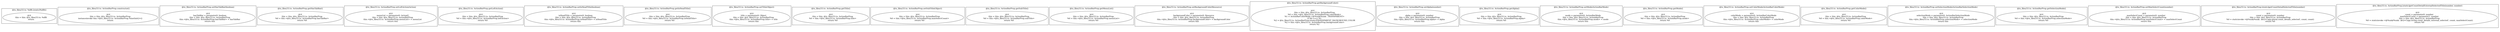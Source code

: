 digraph "33.ts" {
subgraph "cluster_@ts_files/33.ts: %dflt.[static]%dflt()" {
  label="@ts_files/33.ts: %dflt.[static]%dflt()";
  Node33220 [label="id:0
      this = this: @ts_files/33.ts: %dflt
      return"];
}
subgraph "cluster_@ts_files/33.ts: ActionBarProp.constructor()" {
  label="@ts_files/33.ts: ActionBarProp.constructor()";
  Node40860 [label="id:0
      this = this: @ts_files/33.ts: ActionBarProp
      instanceinvoke this.<@ts_files/33.ts: ActionBarProp.%instInit()>()
      return"];
}
subgraph "cluster_@ts_files/33.ts: ActionBarProp.setHasTabBar(boolean)" {
  label="@ts_files/33.ts: ActionBarProp.setHasTabBar(boolean)";
  Node47720 [label="id:0
      hasTabBar = parameter0: boolean
      this = this: @ts_files/33.ts: ActionBarProp
      this.<@ts_files/33.ts: ActionBarProp.hasTabBar> = hasTabBar
      return this"];
}
subgraph "cluster_@ts_files/33.ts: ActionBarProp.getHasTabBar()" {
  label="@ts_files/33.ts: ActionBarProp.getHasTabBar()";
  Node40240 [label="id:0
      this = this: @ts_files/33.ts: ActionBarProp
      %0 = this.<@ts_files/33.ts: ActionBarProp.hasTabBar>
      return %0"];
}
subgraph "cluster_@ts_files/33.ts: ActionBarProp.setLeftAction(Action)" {
  label="@ts_files/33.ts: ActionBarProp.setLeftAction(Action)";
  Node48030 [label="id:0
      leftAction = parameter0: Action
      this = this: @ts_files/33.ts: ActionBarProp
      this.<@ts_files/33.ts: ActionBarProp.leftAction> = leftAction
      return this"];
}
subgraph "cluster_@ts_files/33.ts: ActionBarProp.getLeftAction()" {
  label="@ts_files/33.ts: ActionBarProp.getLeftAction()";
  Node41850 [label="id:0
      this = this: @ts_files/33.ts: ActionBarProp
      %0 = this.<@ts_files/33.ts: ActionBarProp.leftAction>
      return %0"];
}
subgraph "cluster_@ts_files/33.ts: ActionBarProp.setIsHeadTitle(boolean)" {
  label="@ts_files/33.ts: ActionBarProp.setIsHeadTitle(boolean)";
  Node50040 [label="id:0
      isHeadTitle = parameter0: boolean
      this = this: @ts_files/33.ts: ActionBarProp
      this.<@ts_files/33.ts: ActionBarProp.isHeadTitle> = isHeadTitle
      return this"];
}
subgraph "cluster_@ts_files/33.ts: ActionBarProp.getIsHeadTitle()" {
  label="@ts_files/33.ts: ActionBarProp.getIsHeadTitle()";
  Node42560 [label="id:0
      this = this: @ts_files/33.ts: ActionBarProp
      %0 = this.<@ts_files/33.ts: ActionBarProp.isHeadTitle>
      return %0"];
}
subgraph "cluster_@ts_files/33.ts: ActionBarProp.setTitle(Object)" {
  label="@ts_files/33.ts: ActionBarProp.setTitle(Object)";
  Node43090 [label="id:0
      title = parameter0: Object
      this = this: @ts_files/33.ts: ActionBarProp
      this.<@ts_files/33.ts: ActionBarProp.title> = title
      return this"];
}
subgraph "cluster_@ts_files/33.ts: ActionBarProp.getTitle()" {
  label="@ts_files/33.ts: ActionBarProp.getTitle()";
  Node36980 [label="id:0
      this = this: @ts_files/33.ts: ActionBarProp
      %0 = this.<@ts_files/33.ts: ActionBarProp.title>
      return %0"];
}
subgraph "cluster_@ts_files/33.ts: ActionBarProp.setSubTitle(Object)" {
  label="@ts_files/33.ts: ActionBarProp.setSubTitle(Object)";
  Node46070 [label="id:0
      subTitle = parameter0: Object
      this = this: @ts_files/33.ts: ActionBarProp
      this.<@ts_files/33.ts: ActionBarProp.subTitle> = subTitle
      return this"];
}
subgraph "cluster_@ts_files/33.ts: ActionBarProp.getSubTitle()" {
  label="@ts_files/33.ts: ActionBarProp.getSubTitle()";
  Node39960 [label="id:0
      this = this: @ts_files/33.ts: ActionBarProp
      %0 = this.<@ts_files/33.ts: ActionBarProp.subTitle>
      return %0"];
}
subgraph "cluster_@ts_files/33.ts: ActionBarProp.setMenuList(Action[])" {
  label="@ts_files/33.ts: ActionBarProp.setMenuList(Action[])";
  Node48030 [label="id:0
      menuList = parameter0: Action[]
      this = this: @ts_files/33.ts: ActionBarProp
      this.<@ts_files/33.ts: ActionBarProp.menuList> = menuList
      return this"];
}
subgraph "cluster_@ts_files/33.ts: ActionBarProp.getMenuList()" {
  label="@ts_files/33.ts: ActionBarProp.getMenuList()";
  Node40010 [label="id:0
      this = this: @ts_files/33.ts: ActionBarProp
      %0 = this.<@ts_files/33.ts: ActionBarProp.menuList>
      return %0"];
}
subgraph "cluster_@ts_files/33.ts: ActionBarProp.setBackgroundColor(Resource)" {
  label="@ts_files/33.ts: ActionBarProp.setBackgroundColor(Resource)";
  Node55710 [label="id:0
      backgroundColor = parameter0: Resource
      this = this: @ts_files/33.ts: ActionBarProp
      this.<@ts_files/33.ts: ActionBarProp.backgroundColor> = backgroundColor
      return this"];
}
subgraph "cluster_@ts_files/33.ts: ActionBarProp.getBackgroundColor()" {
  label="@ts_files/33.ts: ActionBarProp.getBackgroundColor()";
  Node47190 [label="id:0
      this = this: @ts_files/33.ts: ActionBarProp
      %0 = this.<@ts_files/33.ts: ActionBarProp.colorMode>
      %1 = ActionBarColorMode.<@%unk/%unk: .TRANSPARENT>
      if %0 === %1
      %2 = @ts_files/33.ts: ActionBarProp.[static]TRANSPARENT_BACKGROUND_COLOR
      %2 = this.<@ts_files/33.ts: ActionBarProp.backgroundColor>
      return %2"];
}
subgraph "cluster_@ts_files/33.ts: ActionBarProp.setAlpha(number)" {
  label="@ts_files/33.ts: ActionBarProp.setAlpha(number)";
  Node43310 [label="id:0
      alpha = parameter0: number
      this = this: @ts_files/33.ts: ActionBarProp
      this.<@ts_files/33.ts: ActionBarProp.alpha> = alpha
      return this"];
}
subgraph "cluster_@ts_files/33.ts: ActionBarProp.getAlpha()" {
  label="@ts_files/33.ts: ActionBarProp.getAlpha()";
  Node36700 [label="id:0
      this = this: @ts_files/33.ts: ActionBarProp
      %0 = this.<@ts_files/33.ts: ActionBarProp.alpha>
      return %0"];
}
subgraph "cluster_@ts_files/33.ts: ActionBarProp.setMode(ActionBarMode)" {
  label="@ts_files/33.ts: ActionBarProp.setMode(ActionBarMode)";
  Node48570 [label="id:0
      mode = parameter0: ActionBarMode
      this = this: @ts_files/33.ts: ActionBarProp
      this.<@ts_files/33.ts: ActionBarProp.mode> = mode
      return this"];
}
subgraph "cluster_@ts_files/33.ts: ActionBarProp.getMode()" {
  label="@ts_files/33.ts: ActionBarProp.getMode()";
  Node35730 [label="id:0
      this = this: @ts_files/33.ts: ActionBarProp
      %0 = this.<@ts_files/33.ts: ActionBarProp.mode>
      return %0"];
}
subgraph "cluster_@ts_files/33.ts: ActionBarProp.setColorMode(ActionBarColorMode)" {
  label="@ts_files/33.ts: ActionBarProp.setColorMode(ActionBarColorMode)";
  Node58790 [label="id:0
      colorMode = parameter0: ActionBarColorMode
      this = this: @ts_files/33.ts: ActionBarProp
      this.<@ts_files/33.ts: ActionBarProp.colorMode> = colorMode
      return this"];
}
subgraph "cluster_@ts_files/33.ts: ActionBarProp.getColorMode()" {
  label="@ts_files/33.ts: ActionBarProp.getColorMode()";
  Node40840 [label="id:0
      this = this: @ts_files/33.ts: ActionBarProp
      %0 = this.<@ts_files/33.ts: ActionBarProp.colorMode>
      return %0"];
}
subgraph "cluster_@ts_files/33.ts: ActionBarProp.setSelectionMode(ActionBarSelectionMode)" {
  label="@ts_files/33.ts: ActionBarProp.setSelectionMode(ActionBarSelectionMode)";
  Node67250 [label="id:0
      selectionMode = parameter0: ActionBarSelectionMode
      this = this: @ts_files/33.ts: ActionBarProp
      this.<@ts_files/33.ts: ActionBarProp.selectionMode> = selectionMode
      return this"];
}
subgraph "cluster_@ts_files/33.ts: ActionBarProp.getSelectionMode()" {
  label="@ts_files/33.ts: ActionBarProp.getSelectionMode()";
  Node45070 [label="id:0
      this = this: @ts_files/33.ts: ActionBarProp
      %0 = this.<@ts_files/33.ts: ActionBarProp.selectionMode>
      return %0"];
}
subgraph "cluster_@ts_files/33.ts: ActionBarProp.setMaxSelectCount(number)" {
  label="@ts_files/33.ts: ActionBarProp.setMaxSelectCount(number)";
  Node52680 [label="id:0
      maxSelectCount = parameter0: number
      this = this: @ts_files/33.ts: ActionBarProp
      this.<@ts_files/33.ts: ActionBarProp.maxSelectCount> = maxSelectCount
      return this"];
}
subgraph "cluster_@ts_files/33.ts: ActionBarProp.getMaxSelectCount()" {
  label="@ts_files/33.ts: ActionBarProp.getMaxSelectCount()";
  Node46070 [label="id:0
      this = this: @ts_files/33.ts: ActionBarProp
      %0 = this.<@ts_files/33.ts: ActionBarProp.maxSelectCount>
      return %0"];
}
subgraph "cluster_@ts_files/33.ts: ActionBarProp.[static]getCountDetailSelectedTitle(number)" {
  label="@ts_files/33.ts: ActionBarProp.[static]getCountDetailSelectedTitle(number)";
  Node71040 [label="id:0
      count = parameter0: number
      this = this: @ts_files/33.ts: ActionBarProp
      %0 = staticinvoke <@%unk/%unk: .$r()>('app.plural.count_details_selected', count, count)
      return %0"];
}
subgraph "cluster_@ts_files/33.ts: ActionBarProp.[static]getCountDetailExternalSelectedTitle(number, number)" {
  label="@ts_files/33.ts: ActionBarProp.[static]getCountDetailExternalSelectedTitle(number, number)";
  Node86640 [label="id:0
      count = parameter0: number
      maxSelectCount = parameter1: number
      this = this: @ts_files/33.ts: ActionBarProp
      %0 = staticinvoke <@%unk/%unk: .$r()>('app.string.count_details_external_selected', count, maxSelectCount)
      return %0"];
}
}
